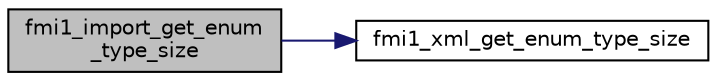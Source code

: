 digraph "fmi1_import_get_enum_type_size"
{
  edge [fontname="Helvetica",fontsize="10",labelfontname="Helvetica",labelfontsize="10"];
  node [fontname="Helvetica",fontsize="10",shape=record];
  rankdir="LR";
  Node17 [label="fmi1_import_get_enum\l_type_size",height=0.2,width=0.4,color="black", fillcolor="grey75", style="filled", fontcolor="black"];
  Node17 -> Node18 [color="midnightblue",fontsize="10",style="solid",fontname="Helvetica"];
  Node18 [label="fmi1_xml_get_enum_type_size",height=0.2,width=0.4,color="black", fillcolor="white", style="filled",URL="$d9/d5e/group__fmi1__xml__types.html#ga64d10d3117a372ffe21fcbd3765f4a03"];
}
